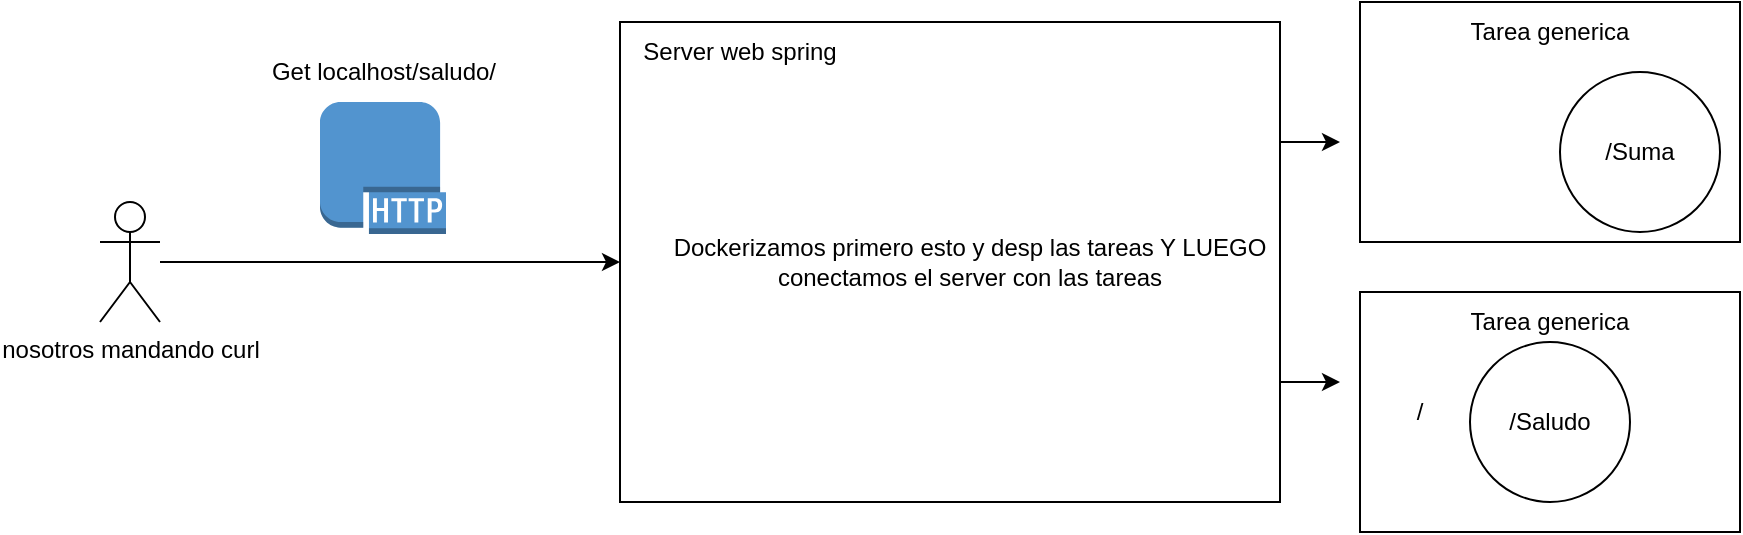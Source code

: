 <mxfile version="21.1.1" type="device">
  <diagram name="Página-1" id="vbS0wI50Kay_C1lFD2Ew">
    <mxGraphModel dx="1707" dy="406" grid="1" gridSize="10" guides="1" tooltips="1" connect="1" arrows="1" fold="1" page="1" pageScale="1" pageWidth="827" pageHeight="1169" math="0" shadow="0">
      <root>
        <mxCell id="0" />
        <mxCell id="1" parent="0" />
        <mxCell id="OoObL3rZycz_BdgjSXhC-17" value="" style="rounded=0;whiteSpace=wrap;html=1;" vertex="1" parent="1">
          <mxGeometry x="670" y="185" width="190" height="120" as="geometry" />
        </mxCell>
        <mxCell id="OoObL3rZycz_BdgjSXhC-22" style="edgeStyle=orthogonalEdgeStyle;rounded=0;orthogonalLoop=1;jettySize=auto;html=1;exitX=1;exitY=0.25;exitDx=0;exitDy=0;" edge="1" parent="1" source="OoObL3rZycz_BdgjSXhC-2">
          <mxGeometry relative="1" as="geometry">
            <mxPoint x="660" y="110" as="targetPoint" />
          </mxGeometry>
        </mxCell>
        <mxCell id="OoObL3rZycz_BdgjSXhC-23" style="edgeStyle=orthogonalEdgeStyle;rounded=0;orthogonalLoop=1;jettySize=auto;html=1;exitX=1;exitY=0.75;exitDx=0;exitDy=0;" edge="1" parent="1" source="OoObL3rZycz_BdgjSXhC-2">
          <mxGeometry relative="1" as="geometry">
            <mxPoint x="660" y="230" as="targetPoint" />
          </mxGeometry>
        </mxCell>
        <mxCell id="OoObL3rZycz_BdgjSXhC-2" value="" style="rounded=0;whiteSpace=wrap;html=1;" vertex="1" parent="1">
          <mxGeometry x="300" y="50" width="330" height="240" as="geometry" />
        </mxCell>
        <mxCell id="OoObL3rZycz_BdgjSXhC-16" value="" style="rounded=0;whiteSpace=wrap;html=1;" vertex="1" parent="1">
          <mxGeometry x="670" y="40" width="190" height="120" as="geometry" />
        </mxCell>
        <mxCell id="OoObL3rZycz_BdgjSXhC-3" style="edgeStyle=orthogonalEdgeStyle;rounded=0;orthogonalLoop=1;jettySize=auto;html=1;" edge="1" parent="1" source="OoObL3rZycz_BdgjSXhC-1" target="OoObL3rZycz_BdgjSXhC-2">
          <mxGeometry relative="1" as="geometry" />
        </mxCell>
        <mxCell id="OoObL3rZycz_BdgjSXhC-1" value="&lt;div&gt;nosotros mandando curl&lt;br&gt;&lt;/div&gt;" style="shape=umlActor;verticalLabelPosition=bottom;verticalAlign=top;html=1;outlineConnect=0;" vertex="1" parent="1">
          <mxGeometry x="40" y="140" width="30" height="60" as="geometry" />
        </mxCell>
        <mxCell id="OoObL3rZycz_BdgjSXhC-4" value="" style="outlineConnect=0;dashed=0;verticalLabelPosition=bottom;verticalAlign=top;align=center;html=1;shape=mxgraph.aws3.http_protocol;fillColor=#5294CF;gradientColor=none;" vertex="1" parent="1">
          <mxGeometry x="150" y="90" width="63" height="66" as="geometry" />
        </mxCell>
        <mxCell id="OoObL3rZycz_BdgjSXhC-5" value="Get localhost/saludo/" style="text;html=1;strokeColor=none;fillColor=none;align=center;verticalAlign=middle;whiteSpace=wrap;rounded=0;" vertex="1" parent="1">
          <mxGeometry x="121.5" y="60" width="120" height="30" as="geometry" />
        </mxCell>
        <mxCell id="OoObL3rZycz_BdgjSXhC-6" value="Server web spring" style="text;html=1;strokeColor=none;fillColor=none;align=center;verticalAlign=middle;whiteSpace=wrap;rounded=0;" vertex="1" parent="1">
          <mxGeometry x="300" y="50" width="120" height="30" as="geometry" />
        </mxCell>
        <mxCell id="OoObL3rZycz_BdgjSXhC-11" value="/Saludo" style="ellipse;whiteSpace=wrap;html=1;aspect=fixed;" vertex="1" parent="1">
          <mxGeometry x="725" y="210" width="80" height="80" as="geometry" />
        </mxCell>
        <mxCell id="OoObL3rZycz_BdgjSXhC-12" value="Tarea generica" style="text;html=1;strokeColor=none;fillColor=none;align=center;verticalAlign=middle;whiteSpace=wrap;rounded=0;" vertex="1" parent="1">
          <mxGeometry x="710" y="40" width="110" height="30" as="geometry" />
        </mxCell>
        <mxCell id="OoObL3rZycz_BdgjSXhC-13" value="&lt;div&gt;Dockerizamos primero esto y desp las tareas Y LUEGO&lt;/div&gt;&lt;div&gt;conectamos el server con las tareas&lt;br&gt;&lt;/div&gt;" style="text;html=1;strokeColor=none;fillColor=none;align=center;verticalAlign=middle;whiteSpace=wrap;rounded=0;" vertex="1" parent="1">
          <mxGeometry x="300" y="155" width="350" height="30" as="geometry" />
        </mxCell>
        <mxCell id="OoObL3rZycz_BdgjSXhC-14" value="/" style="text;html=1;strokeColor=none;fillColor=none;align=center;verticalAlign=middle;whiteSpace=wrap;rounded=0;" vertex="1" parent="1">
          <mxGeometry x="670" y="230" width="60" height="30" as="geometry" />
        </mxCell>
        <mxCell id="OoObL3rZycz_BdgjSXhC-15" value="/Suma" style="ellipse;whiteSpace=wrap;html=1;aspect=fixed;" vertex="1" parent="1">
          <mxGeometry x="770" y="75" width="80" height="80" as="geometry" />
        </mxCell>
        <mxCell id="OoObL3rZycz_BdgjSXhC-18" value="Tarea generica" style="text;html=1;strokeColor=none;fillColor=none;align=center;verticalAlign=middle;whiteSpace=wrap;rounded=0;" vertex="1" parent="1">
          <mxGeometry x="710" y="185" width="110" height="30" as="geometry" />
        </mxCell>
      </root>
    </mxGraphModel>
  </diagram>
</mxfile>
